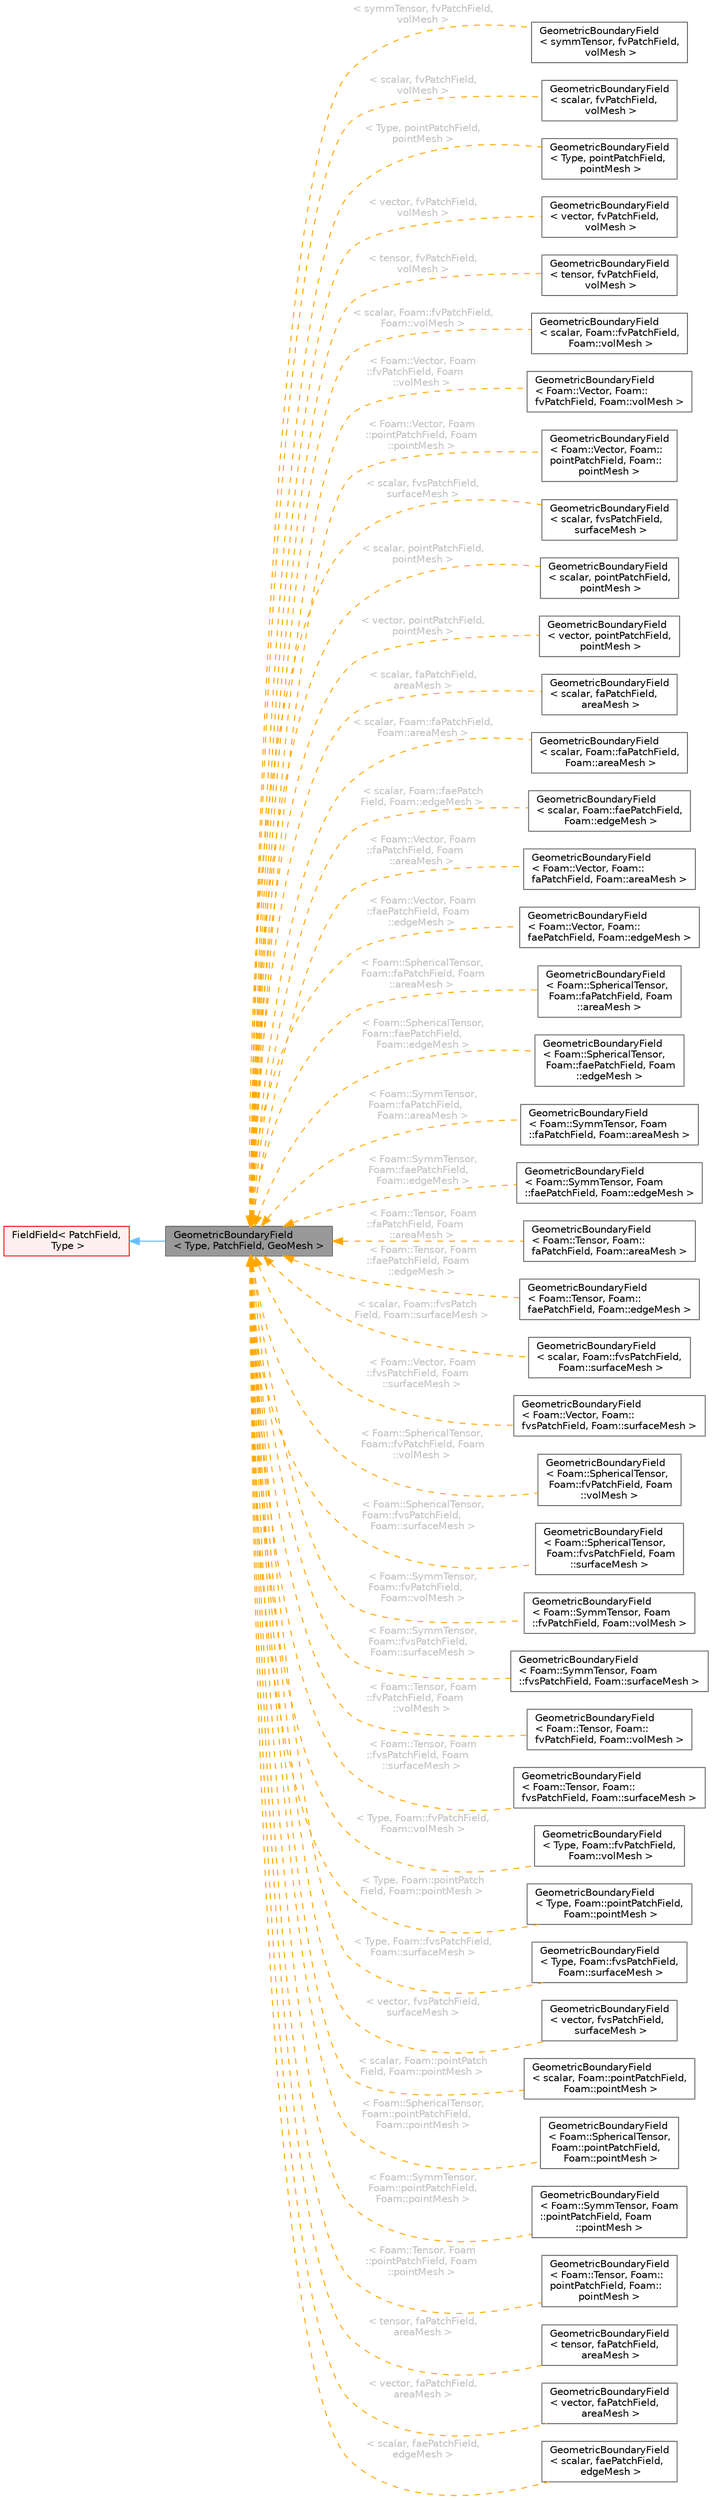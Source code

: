 digraph "GeometricBoundaryField&lt; Type, PatchField, GeoMesh &gt;"
{
 // LATEX_PDF_SIZE
  bgcolor="transparent";
  edge [fontname=Helvetica,fontsize=10,labelfontname=Helvetica,labelfontsize=10];
  node [fontname=Helvetica,fontsize=10,shape=box,height=0.2,width=0.4];
  rankdir="LR";
  Node1 [id="Node000001",label="GeometricBoundaryField\l\< Type, PatchField, GeoMesh \>",height=0.2,width=0.4,color="gray40", fillcolor="grey60", style="filled", fontcolor="black",tooltip="Generic GeometricBoundaryField class."];
  Node2 -> Node1 [id="edge1_Node000001_Node000002",dir="back",color="steelblue1",style="solid",tooltip=" "];
  Node2 [id="Node000002",label="FieldField\< PatchField,\l Type \>",height=0.2,width=0.4,color="red", fillcolor="#FFF0F0", style="filled",URL="$classFoam_1_1FieldField.html",tooltip=" "];
  Node1 -> Node10 [id="edge2_Node000001_Node000010",dir="back",color="orange",style="dashed",tooltip=" ",label=" \< symmTensor, fvPatchField,\l volMesh \>",fontcolor="grey" ];
  Node10 [id="Node000010",label="GeometricBoundaryField\l\< symmTensor, fvPatchField,\l volMesh \>",height=0.2,width=0.4,color="gray40", fillcolor="white", style="filled",URL="$classFoam_1_1GeometricBoundaryField.html",tooltip=" "];
  Node1 -> Node11 [id="edge3_Node000001_Node000011",dir="back",color="orange",style="dashed",tooltip=" ",label=" \< scalar, fvPatchField,\l volMesh \>",fontcolor="grey" ];
  Node11 [id="Node000011",label="GeometricBoundaryField\l\< scalar, fvPatchField,\l volMesh \>",height=0.2,width=0.4,color="gray40", fillcolor="white", style="filled",URL="$classFoam_1_1GeometricBoundaryField.html",tooltip=" "];
  Node1 -> Node12 [id="edge4_Node000001_Node000012",dir="back",color="orange",style="dashed",tooltip=" ",label=" \< Type, pointPatchField,\l pointMesh \>",fontcolor="grey" ];
  Node12 [id="Node000012",label="GeometricBoundaryField\l\< Type, pointPatchField,\l pointMesh \>",height=0.2,width=0.4,color="gray40", fillcolor="white", style="filled",URL="$classFoam_1_1GeometricBoundaryField.html",tooltip=" "];
  Node1 -> Node13 [id="edge5_Node000001_Node000013",dir="back",color="orange",style="dashed",tooltip=" ",label=" \< vector, fvPatchField,\l volMesh \>",fontcolor="grey" ];
  Node13 [id="Node000013",label="GeometricBoundaryField\l\< vector, fvPatchField,\l volMesh \>",height=0.2,width=0.4,color="gray40", fillcolor="white", style="filled",URL="$classFoam_1_1GeometricBoundaryField.html",tooltip=" "];
  Node1 -> Node14 [id="edge6_Node000001_Node000014",dir="back",color="orange",style="dashed",tooltip=" ",label=" \< tensor, fvPatchField,\l volMesh \>",fontcolor="grey" ];
  Node14 [id="Node000014",label="GeometricBoundaryField\l\< tensor, fvPatchField,\l volMesh \>",height=0.2,width=0.4,color="gray40", fillcolor="white", style="filled",URL="$classFoam_1_1GeometricBoundaryField.html",tooltip=" "];
  Node1 -> Node15 [id="edge7_Node000001_Node000015",dir="back",color="orange",style="dashed",tooltip=" ",label=" \< scalar, Foam::fvPatchField,\l Foam::volMesh \>",fontcolor="grey" ];
  Node15 [id="Node000015",label="GeometricBoundaryField\l\< scalar, Foam::fvPatchField,\l Foam::volMesh \>",height=0.2,width=0.4,color="gray40", fillcolor="white", style="filled",URL="$classFoam_1_1GeometricBoundaryField.html",tooltip=" "];
  Node1 -> Node16 [id="edge8_Node000001_Node000016",dir="back",color="orange",style="dashed",tooltip=" ",label=" \< Foam::Vector, Foam\l::fvPatchField, Foam\l::volMesh \>",fontcolor="grey" ];
  Node16 [id="Node000016",label="GeometricBoundaryField\l\< Foam::Vector, Foam::\lfvPatchField, Foam::volMesh \>",height=0.2,width=0.4,color="gray40", fillcolor="white", style="filled",URL="$classFoam_1_1GeometricBoundaryField.html",tooltip=" "];
  Node1 -> Node17 [id="edge9_Node000001_Node000017",dir="back",color="orange",style="dashed",tooltip=" ",label=" \< Foam::Vector, Foam\l::pointPatchField, Foam\l::pointMesh \>",fontcolor="grey" ];
  Node17 [id="Node000017",label="GeometricBoundaryField\l\< Foam::Vector, Foam::\lpointPatchField, Foam::\lpointMesh \>",height=0.2,width=0.4,color="gray40", fillcolor="white", style="filled",URL="$classFoam_1_1GeometricBoundaryField.html",tooltip=" "];
  Node1 -> Node18 [id="edge10_Node000001_Node000018",dir="back",color="orange",style="dashed",tooltip=" ",label=" \< scalar, fvsPatchField,\l surfaceMesh \>",fontcolor="grey" ];
  Node18 [id="Node000018",label="GeometricBoundaryField\l\< scalar, fvsPatchField,\l surfaceMesh \>",height=0.2,width=0.4,color="gray40", fillcolor="white", style="filled",URL="$classFoam_1_1GeometricBoundaryField.html",tooltip=" "];
  Node1 -> Node19 [id="edge11_Node000001_Node000019",dir="back",color="orange",style="dashed",tooltip=" ",label=" \< scalar, pointPatchField,\l pointMesh \>",fontcolor="grey" ];
  Node19 [id="Node000019",label="GeometricBoundaryField\l\< scalar, pointPatchField,\l pointMesh \>",height=0.2,width=0.4,color="gray40", fillcolor="white", style="filled",URL="$classFoam_1_1GeometricBoundaryField.html",tooltip=" "];
  Node1 -> Node20 [id="edge12_Node000001_Node000020",dir="back",color="orange",style="dashed",tooltip=" ",label=" \< vector, pointPatchField,\l pointMesh \>",fontcolor="grey" ];
  Node20 [id="Node000020",label="GeometricBoundaryField\l\< vector, pointPatchField,\l pointMesh \>",height=0.2,width=0.4,color="gray40", fillcolor="white", style="filled",URL="$classFoam_1_1GeometricBoundaryField.html",tooltip=" "];
  Node1 -> Node21 [id="edge13_Node000001_Node000021",dir="back",color="orange",style="dashed",tooltip=" ",label=" \< scalar, faPatchField,\l areaMesh \>",fontcolor="grey" ];
  Node21 [id="Node000021",label="GeometricBoundaryField\l\< scalar, faPatchField,\l areaMesh \>",height=0.2,width=0.4,color="gray40", fillcolor="white", style="filled",URL="$classFoam_1_1GeometricBoundaryField.html",tooltip=" "];
  Node1 -> Node22 [id="edge14_Node000001_Node000022",dir="back",color="orange",style="dashed",tooltip=" ",label=" \< scalar, Foam::faPatchField,\l Foam::areaMesh \>",fontcolor="grey" ];
  Node22 [id="Node000022",label="GeometricBoundaryField\l\< scalar, Foam::faPatchField,\l Foam::areaMesh \>",height=0.2,width=0.4,color="gray40", fillcolor="white", style="filled",URL="$classFoam_1_1GeometricBoundaryField.html",tooltip=" "];
  Node1 -> Node23 [id="edge15_Node000001_Node000023",dir="back",color="orange",style="dashed",tooltip=" ",label=" \< scalar, Foam::faePatch\lField, Foam::edgeMesh \>",fontcolor="grey" ];
  Node23 [id="Node000023",label="GeometricBoundaryField\l\< scalar, Foam::faePatchField,\l Foam::edgeMesh \>",height=0.2,width=0.4,color="gray40", fillcolor="white", style="filled",URL="$classFoam_1_1GeometricBoundaryField.html",tooltip=" "];
  Node1 -> Node24 [id="edge16_Node000001_Node000024",dir="back",color="orange",style="dashed",tooltip=" ",label=" \< Foam::Vector, Foam\l::faPatchField, Foam\l::areaMesh \>",fontcolor="grey" ];
  Node24 [id="Node000024",label="GeometricBoundaryField\l\< Foam::Vector, Foam::\lfaPatchField, Foam::areaMesh \>",height=0.2,width=0.4,color="gray40", fillcolor="white", style="filled",URL="$classFoam_1_1GeometricBoundaryField.html",tooltip=" "];
  Node1 -> Node25 [id="edge17_Node000001_Node000025",dir="back",color="orange",style="dashed",tooltip=" ",label=" \< Foam::Vector, Foam\l::faePatchField, Foam\l::edgeMesh \>",fontcolor="grey" ];
  Node25 [id="Node000025",label="GeometricBoundaryField\l\< Foam::Vector, Foam::\lfaePatchField, Foam::edgeMesh \>",height=0.2,width=0.4,color="gray40", fillcolor="white", style="filled",URL="$classFoam_1_1GeometricBoundaryField.html",tooltip=" "];
  Node1 -> Node26 [id="edge18_Node000001_Node000026",dir="back",color="orange",style="dashed",tooltip=" ",label=" \< Foam::SphericalTensor,\l Foam::faPatchField, Foam\l::areaMesh \>",fontcolor="grey" ];
  Node26 [id="Node000026",label="GeometricBoundaryField\l\< Foam::SphericalTensor,\l Foam::faPatchField, Foam\l::areaMesh \>",height=0.2,width=0.4,color="gray40", fillcolor="white", style="filled",URL="$classFoam_1_1GeometricBoundaryField.html",tooltip=" "];
  Node1 -> Node27 [id="edge19_Node000001_Node000027",dir="back",color="orange",style="dashed",tooltip=" ",label=" \< Foam::SphericalTensor,\l Foam::faePatchField,\l Foam::edgeMesh \>",fontcolor="grey" ];
  Node27 [id="Node000027",label="GeometricBoundaryField\l\< Foam::SphericalTensor,\l Foam::faePatchField, Foam\l::edgeMesh \>",height=0.2,width=0.4,color="gray40", fillcolor="white", style="filled",URL="$classFoam_1_1GeometricBoundaryField.html",tooltip=" "];
  Node1 -> Node28 [id="edge20_Node000001_Node000028",dir="back",color="orange",style="dashed",tooltip=" ",label=" \< Foam::SymmTensor,\l Foam::faPatchField,\l Foam::areaMesh \>",fontcolor="grey" ];
  Node28 [id="Node000028",label="GeometricBoundaryField\l\< Foam::SymmTensor, Foam\l::faPatchField, Foam::areaMesh \>",height=0.2,width=0.4,color="gray40", fillcolor="white", style="filled",URL="$classFoam_1_1GeometricBoundaryField.html",tooltip=" "];
  Node1 -> Node29 [id="edge21_Node000001_Node000029",dir="back",color="orange",style="dashed",tooltip=" ",label=" \< Foam::SymmTensor,\l Foam::faePatchField,\l Foam::edgeMesh \>",fontcolor="grey" ];
  Node29 [id="Node000029",label="GeometricBoundaryField\l\< Foam::SymmTensor, Foam\l::faePatchField, Foam::edgeMesh \>",height=0.2,width=0.4,color="gray40", fillcolor="white", style="filled",URL="$classFoam_1_1GeometricBoundaryField.html",tooltip=" "];
  Node1 -> Node30 [id="edge22_Node000001_Node000030",dir="back",color="orange",style="dashed",tooltip=" ",label=" \< Foam::Tensor, Foam\l::faPatchField, Foam\l::areaMesh \>",fontcolor="grey" ];
  Node30 [id="Node000030",label="GeometricBoundaryField\l\< Foam::Tensor, Foam::\lfaPatchField, Foam::areaMesh \>",height=0.2,width=0.4,color="gray40", fillcolor="white", style="filled",URL="$classFoam_1_1GeometricBoundaryField.html",tooltip=" "];
  Node1 -> Node31 [id="edge23_Node000001_Node000031",dir="back",color="orange",style="dashed",tooltip=" ",label=" \< Foam::Tensor, Foam\l::faePatchField, Foam\l::edgeMesh \>",fontcolor="grey" ];
  Node31 [id="Node000031",label="GeometricBoundaryField\l\< Foam::Tensor, Foam::\lfaePatchField, Foam::edgeMesh \>",height=0.2,width=0.4,color="gray40", fillcolor="white", style="filled",URL="$classFoam_1_1GeometricBoundaryField.html",tooltip=" "];
  Node1 -> Node32 [id="edge24_Node000001_Node000032",dir="back",color="orange",style="dashed",tooltip=" ",label=" \< scalar, Foam::fvsPatch\lField, Foam::surfaceMesh \>",fontcolor="grey" ];
  Node32 [id="Node000032",label="GeometricBoundaryField\l\< scalar, Foam::fvsPatchField,\l Foam::surfaceMesh \>",height=0.2,width=0.4,color="gray40", fillcolor="white", style="filled",URL="$classFoam_1_1GeometricBoundaryField.html",tooltip=" "];
  Node1 -> Node33 [id="edge25_Node000001_Node000033",dir="back",color="orange",style="dashed",tooltip=" ",label=" \< Foam::Vector, Foam\l::fvsPatchField, Foam\l::surfaceMesh \>",fontcolor="grey" ];
  Node33 [id="Node000033",label="GeometricBoundaryField\l\< Foam::Vector, Foam::\lfvsPatchField, Foam::surfaceMesh \>",height=0.2,width=0.4,color="gray40", fillcolor="white", style="filled",URL="$classFoam_1_1GeometricBoundaryField.html",tooltip=" "];
  Node1 -> Node34 [id="edge26_Node000001_Node000034",dir="back",color="orange",style="dashed",tooltip=" ",label=" \< Foam::SphericalTensor,\l Foam::fvPatchField, Foam\l::volMesh \>",fontcolor="grey" ];
  Node34 [id="Node000034",label="GeometricBoundaryField\l\< Foam::SphericalTensor,\l Foam::fvPatchField, Foam\l::volMesh \>",height=0.2,width=0.4,color="gray40", fillcolor="white", style="filled",URL="$classFoam_1_1GeometricBoundaryField.html",tooltip=" "];
  Node1 -> Node35 [id="edge27_Node000001_Node000035",dir="back",color="orange",style="dashed",tooltip=" ",label=" \< Foam::SphericalTensor,\l Foam::fvsPatchField,\l Foam::surfaceMesh \>",fontcolor="grey" ];
  Node35 [id="Node000035",label="GeometricBoundaryField\l\< Foam::SphericalTensor,\l Foam::fvsPatchField, Foam\l::surfaceMesh \>",height=0.2,width=0.4,color="gray40", fillcolor="white", style="filled",URL="$classFoam_1_1GeometricBoundaryField.html",tooltip=" "];
  Node1 -> Node36 [id="edge28_Node000001_Node000036",dir="back",color="orange",style="dashed",tooltip=" ",label=" \< Foam::SymmTensor,\l Foam::fvPatchField,\l Foam::volMesh \>",fontcolor="grey" ];
  Node36 [id="Node000036",label="GeometricBoundaryField\l\< Foam::SymmTensor, Foam\l::fvPatchField, Foam::volMesh \>",height=0.2,width=0.4,color="gray40", fillcolor="white", style="filled",URL="$classFoam_1_1GeometricBoundaryField.html",tooltip=" "];
  Node1 -> Node37 [id="edge29_Node000001_Node000037",dir="back",color="orange",style="dashed",tooltip=" ",label=" \< Foam::SymmTensor,\l Foam::fvsPatchField,\l Foam::surfaceMesh \>",fontcolor="grey" ];
  Node37 [id="Node000037",label="GeometricBoundaryField\l\< Foam::SymmTensor, Foam\l::fvsPatchField, Foam::surfaceMesh \>",height=0.2,width=0.4,color="gray40", fillcolor="white", style="filled",URL="$classFoam_1_1GeometricBoundaryField.html",tooltip=" "];
  Node1 -> Node38 [id="edge30_Node000001_Node000038",dir="back",color="orange",style="dashed",tooltip=" ",label=" \< Foam::Tensor, Foam\l::fvPatchField, Foam\l::volMesh \>",fontcolor="grey" ];
  Node38 [id="Node000038",label="GeometricBoundaryField\l\< Foam::Tensor, Foam::\lfvPatchField, Foam::volMesh \>",height=0.2,width=0.4,color="gray40", fillcolor="white", style="filled",URL="$classFoam_1_1GeometricBoundaryField.html",tooltip=" "];
  Node1 -> Node39 [id="edge31_Node000001_Node000039",dir="back",color="orange",style="dashed",tooltip=" ",label=" \< Foam::Tensor, Foam\l::fvsPatchField, Foam\l::surfaceMesh \>",fontcolor="grey" ];
  Node39 [id="Node000039",label="GeometricBoundaryField\l\< Foam::Tensor, Foam::\lfvsPatchField, Foam::surfaceMesh \>",height=0.2,width=0.4,color="gray40", fillcolor="white", style="filled",URL="$classFoam_1_1GeometricBoundaryField.html",tooltip=" "];
  Node1 -> Node40 [id="edge32_Node000001_Node000040",dir="back",color="orange",style="dashed",tooltip=" ",label=" \< Type, Foam::fvPatchField,\l Foam::volMesh \>",fontcolor="grey" ];
  Node40 [id="Node000040",label="GeometricBoundaryField\l\< Type, Foam::fvPatchField,\l Foam::volMesh \>",height=0.2,width=0.4,color="gray40", fillcolor="white", style="filled",URL="$classFoam_1_1GeometricBoundaryField.html",tooltip=" "];
  Node1 -> Node41 [id="edge33_Node000001_Node000041",dir="back",color="orange",style="dashed",tooltip=" ",label=" \< Type, Foam::pointPatch\lField, Foam::pointMesh \>",fontcolor="grey" ];
  Node41 [id="Node000041",label="GeometricBoundaryField\l\< Type, Foam::pointPatchField,\l Foam::pointMesh \>",height=0.2,width=0.4,color="gray40", fillcolor="white", style="filled",URL="$classFoam_1_1GeometricBoundaryField.html",tooltip=" "];
  Node1 -> Node42 [id="edge34_Node000001_Node000042",dir="back",color="orange",style="dashed",tooltip=" ",label=" \< Type, Foam::fvsPatchField,\l Foam::surfaceMesh \>",fontcolor="grey" ];
  Node42 [id="Node000042",label="GeometricBoundaryField\l\< Type, Foam::fvsPatchField,\l Foam::surfaceMesh \>",height=0.2,width=0.4,color="gray40", fillcolor="white", style="filled",URL="$classFoam_1_1GeometricBoundaryField.html",tooltip=" "];
  Node1 -> Node43 [id="edge35_Node000001_Node000043",dir="back",color="orange",style="dashed",tooltip=" ",label=" \< vector, fvsPatchField,\l surfaceMesh \>",fontcolor="grey" ];
  Node43 [id="Node000043",label="GeometricBoundaryField\l\< vector, fvsPatchField,\l surfaceMesh \>",height=0.2,width=0.4,color="gray40", fillcolor="white", style="filled",URL="$classFoam_1_1GeometricBoundaryField.html",tooltip=" "];
  Node1 -> Node44 [id="edge36_Node000001_Node000044",dir="back",color="orange",style="dashed",tooltip=" ",label=" \< scalar, Foam::pointPatch\lField, Foam::pointMesh \>",fontcolor="grey" ];
  Node44 [id="Node000044",label="GeometricBoundaryField\l\< scalar, Foam::pointPatchField,\l Foam::pointMesh \>",height=0.2,width=0.4,color="gray40", fillcolor="white", style="filled",URL="$classFoam_1_1GeometricBoundaryField.html",tooltip=" "];
  Node1 -> Node45 [id="edge37_Node000001_Node000045",dir="back",color="orange",style="dashed",tooltip=" ",label=" \< Foam::SphericalTensor,\l Foam::pointPatchField,\l Foam::pointMesh \>",fontcolor="grey" ];
  Node45 [id="Node000045",label="GeometricBoundaryField\l\< Foam::SphericalTensor,\l Foam::pointPatchField,\l Foam::pointMesh \>",height=0.2,width=0.4,color="gray40", fillcolor="white", style="filled",URL="$classFoam_1_1GeometricBoundaryField.html",tooltip=" "];
  Node1 -> Node46 [id="edge38_Node000001_Node000046",dir="back",color="orange",style="dashed",tooltip=" ",label=" \< Foam::SymmTensor,\l Foam::pointPatchField,\l Foam::pointMesh \>",fontcolor="grey" ];
  Node46 [id="Node000046",label="GeometricBoundaryField\l\< Foam::SymmTensor, Foam\l::pointPatchField, Foam\l::pointMesh \>",height=0.2,width=0.4,color="gray40", fillcolor="white", style="filled",URL="$classFoam_1_1GeometricBoundaryField.html",tooltip=" "];
  Node1 -> Node47 [id="edge39_Node000001_Node000047",dir="back",color="orange",style="dashed",tooltip=" ",label=" \< Foam::Tensor, Foam\l::pointPatchField, Foam\l::pointMesh \>",fontcolor="grey" ];
  Node47 [id="Node000047",label="GeometricBoundaryField\l\< Foam::Tensor, Foam::\lpointPatchField, Foam::\lpointMesh \>",height=0.2,width=0.4,color="gray40", fillcolor="white", style="filled",URL="$classFoam_1_1GeometricBoundaryField.html",tooltip=" "];
  Node1 -> Node48 [id="edge40_Node000001_Node000048",dir="back",color="orange",style="dashed",tooltip=" ",label=" \< tensor, faPatchField,\l areaMesh \>",fontcolor="grey" ];
  Node48 [id="Node000048",label="GeometricBoundaryField\l\< tensor, faPatchField,\l areaMesh \>",height=0.2,width=0.4,color="gray40", fillcolor="white", style="filled",URL="$classFoam_1_1GeometricBoundaryField.html",tooltip=" "];
  Node1 -> Node49 [id="edge41_Node000001_Node000049",dir="back",color="orange",style="dashed",tooltip=" ",label=" \< vector, faPatchField,\l areaMesh \>",fontcolor="grey" ];
  Node49 [id="Node000049",label="GeometricBoundaryField\l\< vector, faPatchField,\l areaMesh \>",height=0.2,width=0.4,color="gray40", fillcolor="white", style="filled",URL="$classFoam_1_1GeometricBoundaryField.html",tooltip=" "];
  Node1 -> Node50 [id="edge42_Node000001_Node000050",dir="back",color="orange",style="dashed",tooltip=" ",label=" \< scalar, faePatchField,\l edgeMesh \>",fontcolor="grey" ];
  Node50 [id="Node000050",label="GeometricBoundaryField\l\< scalar, faePatchField,\l edgeMesh \>",height=0.2,width=0.4,color="gray40", fillcolor="white", style="filled",URL="$classFoam_1_1GeometricBoundaryField.html",tooltip=" "];
}
